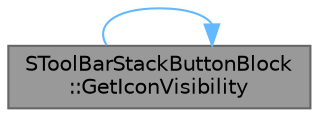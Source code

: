 digraph "SToolBarStackButtonBlock::GetIconVisibility"
{
 // INTERACTIVE_SVG=YES
 // LATEX_PDF_SIZE
  bgcolor="transparent";
  edge [fontname=Helvetica,fontsize=10,labelfontname=Helvetica,labelfontsize=10];
  node [fontname=Helvetica,fontsize=10,shape=box,height=0.2,width=0.4];
  rankdir="LR";
  Node1 [id="Node000001",label="SToolBarStackButtonBlock\l::GetIconVisibility",height=0.2,width=0.4,color="gray40", fillcolor="grey60", style="filled", fontcolor="black",tooltip="Called by Slate to determine whether icons/labels are visible."];
  Node1 -> Node1 [id="edge1_Node000001_Node000001",color="steelblue1",style="solid",tooltip=" "];
}
